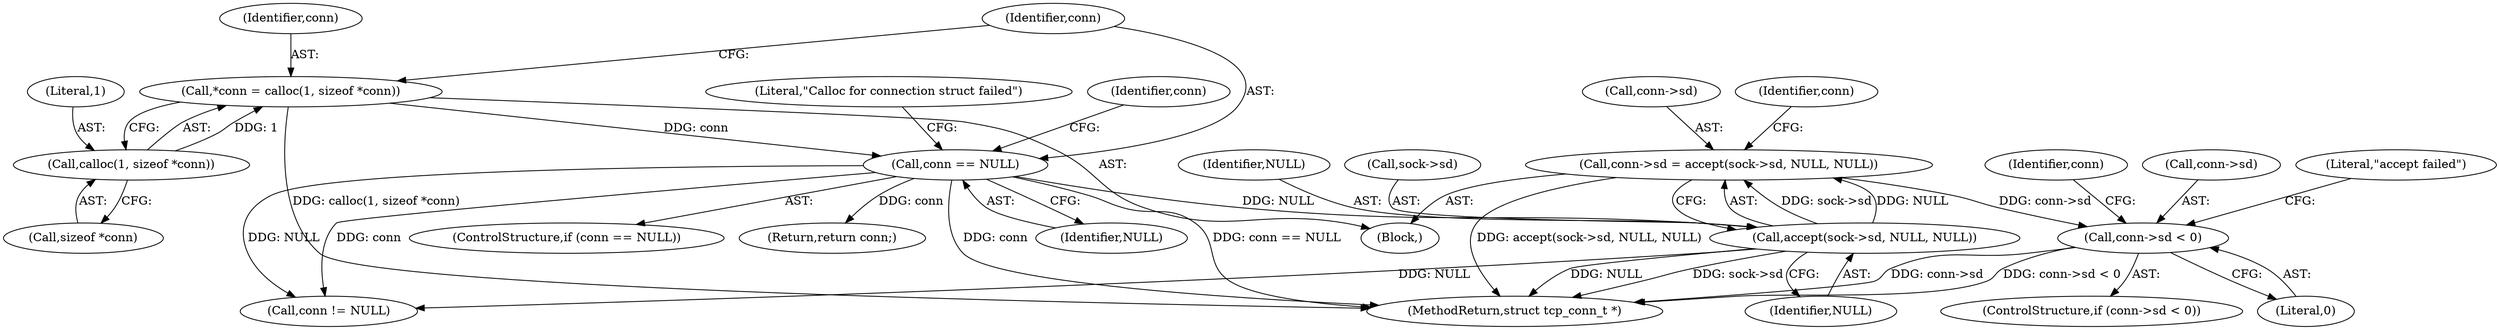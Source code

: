 digraph "1_ippusbxd_46844402bca7a38fc224483ba6f0a93c4613203f_0@pointer" {
"1000130" [label="(Call,conn->sd < 0)"];
"1000119" [label="(Call,conn->sd = accept(sock->sd, NULL, NULL))"];
"1000123" [label="(Call,accept(sock->sd, NULL, NULL))"];
"1000112" [label="(Call,conn == NULL)"];
"1000104" [label="(Call,*conn = calloc(1, sizeof *conn))"];
"1000106" [label="(Call,calloc(1, sizeof *conn))"];
"1000121" [label="(Identifier,conn)"];
"1000104" [label="(Call,*conn = calloc(1, sizeof *conn))"];
"1000124" [label="(Call,sock->sd)"];
"1000107" [label="(Literal,1)"];
"1000114" [label="(Identifier,NULL)"];
"1000113" [label="(Identifier,conn)"];
"1000132" [label="(Identifier,conn)"];
"1000112" [label="(Call,conn == NULL)"];
"1000130" [label="(Call,conn->sd < 0)"];
"1000106" [label="(Call,calloc(1, sizeof *conn))"];
"1000105" [label="(Identifier,conn)"];
"1000140" [label="(Identifier,conn)"];
"1000129" [label="(ControlStructure,if (conn->sd < 0))"];
"1000131" [label="(Call,conn->sd)"];
"1000137" [label="(Literal,\"accept failed\")"];
"1000150" [label="(MethodReturn,struct tcp_conn_t *)"];
"1000111" [label="(ControlStructure,if (conn == NULL))"];
"1000102" [label="(Block,)"];
"1000119" [label="(Call,conn->sd = accept(sock->sd, NULL, NULL))"];
"1000120" [label="(Call,conn->sd)"];
"1000139" [label="(Return,return conn;)"];
"1000117" [label="(Literal,\"Calloc for connection struct failed\")"];
"1000127" [label="(Identifier,NULL)"];
"1000108" [label="(Call,sizeof *conn)"];
"1000123" [label="(Call,accept(sock->sd, NULL, NULL))"];
"1000143" [label="(Call,conn != NULL)"];
"1000128" [label="(Identifier,NULL)"];
"1000134" [label="(Literal,0)"];
"1000130" -> "1000129"  [label="AST: "];
"1000130" -> "1000134"  [label="CFG: "];
"1000131" -> "1000130"  [label="AST: "];
"1000134" -> "1000130"  [label="AST: "];
"1000137" -> "1000130"  [label="CFG: "];
"1000140" -> "1000130"  [label="CFG: "];
"1000130" -> "1000150"  [label="DDG: conn->sd < 0"];
"1000130" -> "1000150"  [label="DDG: conn->sd"];
"1000119" -> "1000130"  [label="DDG: conn->sd"];
"1000119" -> "1000102"  [label="AST: "];
"1000119" -> "1000123"  [label="CFG: "];
"1000120" -> "1000119"  [label="AST: "];
"1000123" -> "1000119"  [label="AST: "];
"1000132" -> "1000119"  [label="CFG: "];
"1000119" -> "1000150"  [label="DDG: accept(sock->sd, NULL, NULL)"];
"1000123" -> "1000119"  [label="DDG: sock->sd"];
"1000123" -> "1000119"  [label="DDG: NULL"];
"1000123" -> "1000128"  [label="CFG: "];
"1000124" -> "1000123"  [label="AST: "];
"1000127" -> "1000123"  [label="AST: "];
"1000128" -> "1000123"  [label="AST: "];
"1000123" -> "1000150"  [label="DDG: NULL"];
"1000123" -> "1000150"  [label="DDG: sock->sd"];
"1000112" -> "1000123"  [label="DDG: NULL"];
"1000123" -> "1000143"  [label="DDG: NULL"];
"1000112" -> "1000111"  [label="AST: "];
"1000112" -> "1000114"  [label="CFG: "];
"1000113" -> "1000112"  [label="AST: "];
"1000114" -> "1000112"  [label="AST: "];
"1000117" -> "1000112"  [label="CFG: "];
"1000121" -> "1000112"  [label="CFG: "];
"1000112" -> "1000150"  [label="DDG: conn == NULL"];
"1000112" -> "1000150"  [label="DDG: conn"];
"1000104" -> "1000112"  [label="DDG: conn"];
"1000112" -> "1000139"  [label="DDG: conn"];
"1000112" -> "1000143"  [label="DDG: conn"];
"1000112" -> "1000143"  [label="DDG: NULL"];
"1000104" -> "1000102"  [label="AST: "];
"1000104" -> "1000106"  [label="CFG: "];
"1000105" -> "1000104"  [label="AST: "];
"1000106" -> "1000104"  [label="AST: "];
"1000113" -> "1000104"  [label="CFG: "];
"1000104" -> "1000150"  [label="DDG: calloc(1, sizeof *conn)"];
"1000106" -> "1000104"  [label="DDG: 1"];
"1000106" -> "1000108"  [label="CFG: "];
"1000107" -> "1000106"  [label="AST: "];
"1000108" -> "1000106"  [label="AST: "];
}
